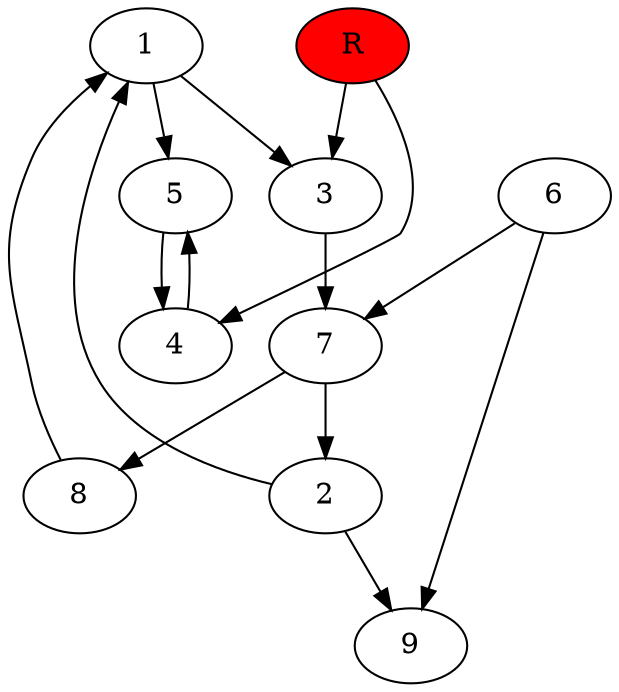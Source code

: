 digraph prb14541 {
	1
	2
	3
	4
	5
	6
	7
	8
	R [fillcolor="#ff0000" style=filled]
	1 -> 3
	1 -> 5
	2 -> 1
	2 -> 9
	3 -> 7
	4 -> 5
	5 -> 4
	6 -> 7
	6 -> 9
	7 -> 2
	7 -> 8
	8 -> 1
	R -> 3
	R -> 4
}
